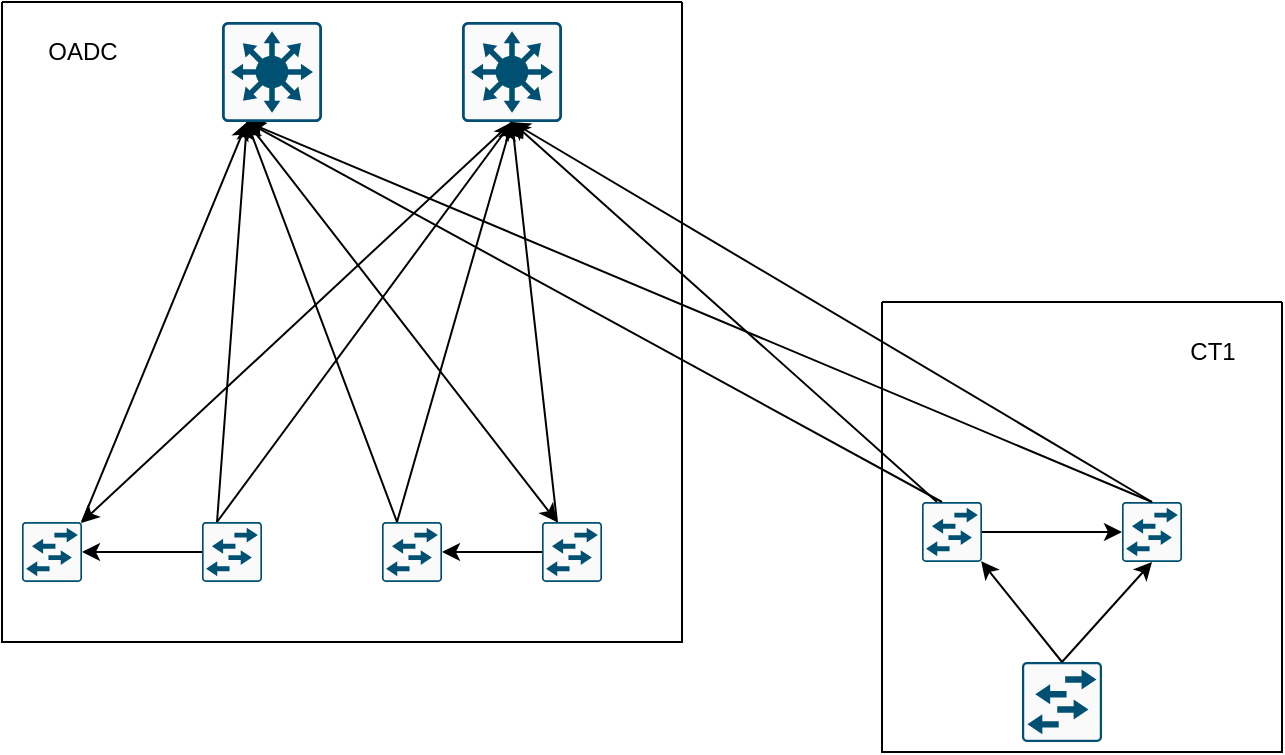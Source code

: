 <mxfile version="23.1.0" type="github">
  <diagram name="Page-1" id="Q0LoyKrV3J9ysYmMfXdR">
    <mxGraphModel dx="1034" dy="414" grid="1" gridSize="10" guides="1" tooltips="1" connect="1" arrows="1" fold="1" page="1" pageScale="1" pageWidth="850" pageHeight="1100" math="0" shadow="0">
      <root>
        <mxCell id="0" />
        <mxCell id="1" parent="0" />
        <mxCell id="Gw4MZhkR-fCk5zsimcMg-22" style="rounded=0;orthogonalLoop=1;jettySize=auto;html=1;entryX=0.25;entryY=1;entryDx=0;entryDy=0;entryPerimeter=0;" edge="1" parent="1" target="Gw4MZhkR-fCk5zsimcMg-14">
          <mxGeometry relative="1" as="geometry">
            <mxPoint x="170" y="110" as="targetPoint" />
            <mxPoint x="120" y="280" as="sourcePoint" />
          </mxGeometry>
        </mxCell>
        <mxCell id="Gw4MZhkR-fCk5zsimcMg-2" value="" style="sketch=0;points=[[0.015,0.015,0],[0.985,0.015,0],[0.985,0.985,0],[0.015,0.985,0],[0.25,0,0],[0.5,0,0],[0.75,0,0],[1,0.25,0],[1,0.5,0],[1,0.75,0],[0.75,1,0],[0.5,1,0],[0.25,1,0],[0,0.75,0],[0,0.5,0],[0,0.25,0]];verticalLabelPosition=bottom;html=1;verticalAlign=top;aspect=fixed;align=center;pointerEvents=1;shape=mxgraph.cisco19.rect;prIcon=workgroup_switch;fillColor=#FAFAFA;strokeColor=#005073;" vertex="1" parent="1">
          <mxGeometry x="90" y="280" width="30" height="30" as="geometry" />
        </mxCell>
        <mxCell id="Gw4MZhkR-fCk5zsimcMg-20" style="rounded=0;orthogonalLoop=1;jettySize=auto;html=1;exitX=0.25;exitY=0;exitDx=0;exitDy=0;exitPerimeter=0;entryX=0.25;entryY=1;entryDx=0;entryDy=0;entryPerimeter=0;" edge="1" parent="1" source="Gw4MZhkR-fCk5zsimcMg-3" target="Gw4MZhkR-fCk5zsimcMg-14">
          <mxGeometry relative="1" as="geometry">
            <mxPoint x="170" y="110" as="targetPoint" />
          </mxGeometry>
        </mxCell>
        <mxCell id="Gw4MZhkR-fCk5zsimcMg-3" value="" style="sketch=0;points=[[0.015,0.015,0],[0.985,0.015,0],[0.985,0.985,0],[0.015,0.985,0],[0.25,0,0],[0.5,0,0],[0.75,0,0],[1,0.25,0],[1,0.5,0],[1,0.75,0],[0.75,1,0],[0.5,1,0],[0.25,1,0],[0,0.75,0],[0,0.5,0],[0,0.25,0]];verticalLabelPosition=bottom;html=1;verticalAlign=top;aspect=fixed;align=center;pointerEvents=1;shape=mxgraph.cisco19.rect;prIcon=workgroup_switch;fillColor=#FAFAFA;strokeColor=#005073;" vertex="1" parent="1">
          <mxGeometry x="270" y="280" width="30" height="30" as="geometry" />
        </mxCell>
        <mxCell id="Gw4MZhkR-fCk5zsimcMg-18" style="rounded=0;orthogonalLoop=1;jettySize=auto;html=1;exitX=0.25;exitY=0;exitDx=0;exitDy=0;exitPerimeter=0;entryX=0.5;entryY=1;entryDx=0;entryDy=0;entryPerimeter=0;" edge="1" parent="1" source="Gw4MZhkR-fCk5zsimcMg-4" target="Gw4MZhkR-fCk5zsimcMg-13">
          <mxGeometry relative="1" as="geometry">
            <mxPoint x="260" y="170" as="targetPoint" />
          </mxGeometry>
        </mxCell>
        <mxCell id="Gw4MZhkR-fCk5zsimcMg-4" value="" style="sketch=0;points=[[0.015,0.015,0],[0.985,0.015,0],[0.985,0.985,0],[0.015,0.985,0],[0.25,0,0],[0.5,0,0],[0.75,0,0],[1,0.25,0],[1,0.5,0],[1,0.75,0],[0.75,1,0],[0.5,1,0],[0.25,1,0],[0,0.75,0],[0,0.5,0],[0,0.25,0]];verticalLabelPosition=bottom;html=1;verticalAlign=top;aspect=fixed;align=center;pointerEvents=1;shape=mxgraph.cisco19.rect;prIcon=workgroup_switch;fillColor=#FAFAFA;strokeColor=#005073;" vertex="1" parent="1">
          <mxGeometry x="350" y="280" width="30" height="30" as="geometry" />
        </mxCell>
        <UserObject label="" linkTarget="_blank" id="Gw4MZhkR-fCk5zsimcMg-16">
          <mxCell style="rounded=0;orthogonalLoop=1;jettySize=auto;html=1;exitX=0.25;exitY=0;exitDx=0;exitDy=0;exitPerimeter=0;entryX=0.5;entryY=1;entryDx=0;entryDy=0;entryPerimeter=0;" edge="1" parent="1" source="Gw4MZhkR-fCk5zsimcMg-5" target="Gw4MZhkR-fCk5zsimcMg-13">
            <mxGeometry relative="1" as="geometry">
              <mxPoint x="250" y="100" as="targetPoint" />
            </mxGeometry>
          </mxCell>
        </UserObject>
        <mxCell id="Gw4MZhkR-fCk5zsimcMg-21" style="rounded=0;orthogonalLoop=1;jettySize=auto;html=1;exitX=0.25;exitY=0;exitDx=0;exitDy=0;exitPerimeter=0;entryX=0.25;entryY=1;entryDx=0;entryDy=0;entryPerimeter=0;" edge="1" parent="1" source="Gw4MZhkR-fCk5zsimcMg-5" target="Gw4MZhkR-fCk5zsimcMg-14">
          <mxGeometry relative="1" as="geometry">
            <mxPoint x="170" y="110" as="targetPoint" />
          </mxGeometry>
        </mxCell>
        <mxCell id="Gw4MZhkR-fCk5zsimcMg-5" value="" style="sketch=0;points=[[0.015,0.015,0],[0.985,0.015,0],[0.985,0.985,0],[0.015,0.985,0],[0.25,0,0],[0.5,0,0],[0.75,0,0],[1,0.25,0],[1,0.5,0],[1,0.75,0],[0.75,1,0],[0.5,1,0],[0.25,1,0],[0,0.75,0],[0,0.5,0],[0,0.25,0]];verticalLabelPosition=bottom;html=1;verticalAlign=top;aspect=fixed;align=center;pointerEvents=1;shape=mxgraph.cisco19.rect;prIcon=workgroup_switch;fillColor=#FAFAFA;strokeColor=#005073;" vertex="1" parent="1">
          <mxGeometry x="180" y="280" width="30" height="30" as="geometry" />
        </mxCell>
        <mxCell id="Gw4MZhkR-fCk5zsimcMg-6" value="" style="sketch=0;points=[[0.015,0.015,0],[0.985,0.015,0],[0.985,0.985,0],[0.015,0.985,0],[0.25,0,0],[0.5,0,0],[0.75,0,0],[1,0.25,0],[1,0.5,0],[1,0.75,0],[0.75,1,0],[0.5,1,0],[0.25,1,0],[0,0.75,0],[0,0.5,0],[0,0.25,0]];verticalLabelPosition=bottom;html=1;verticalAlign=top;aspect=fixed;align=center;pointerEvents=1;shape=mxgraph.cisco19.rect;prIcon=workgroup_switch;fillColor=#FAFAFA;strokeColor=#005073;" vertex="1" parent="1">
          <mxGeometry x="640" y="270" width="30" height="30" as="geometry" />
        </mxCell>
        <mxCell id="Gw4MZhkR-fCk5zsimcMg-7" value="" style="sketch=0;points=[[0.015,0.015,0],[0.985,0.015,0],[0.985,0.985,0],[0.015,0.985,0],[0.25,0,0],[0.5,0,0],[0.75,0,0],[1,0.25,0],[1,0.5,0],[1,0.75,0],[0.75,1,0],[0.5,1,0],[0.25,1,0],[0,0.75,0],[0,0.5,0],[0,0.25,0]];verticalLabelPosition=bottom;html=1;verticalAlign=top;aspect=fixed;align=center;pointerEvents=1;shape=mxgraph.cisco19.rect;prIcon=workgroup_switch;fillColor=#FAFAFA;strokeColor=#005073;" vertex="1" parent="1">
          <mxGeometry x="540" y="270" width="30" height="30" as="geometry" />
        </mxCell>
        <mxCell id="Gw4MZhkR-fCk5zsimcMg-13" value="" style="sketch=0;points=[[0.015,0.015,0],[0.985,0.015,0],[0.985,0.985,0],[0.015,0.985,0],[0.25,0,0],[0.5,0,0],[0.75,0,0],[1,0.25,0],[1,0.5,0],[1,0.75,0],[0.75,1,0],[0.5,1,0],[0.25,1,0],[0,0.75,0],[0,0.5,0],[0,0.25,0]];verticalLabelPosition=bottom;html=1;verticalAlign=top;aspect=fixed;align=center;pointerEvents=1;shape=mxgraph.cisco19.rect;prIcon=l3_switch;fillColor=#FAFAFA;strokeColor=#005073;" vertex="1" parent="1">
          <mxGeometry x="310" y="30" width="50" height="50" as="geometry" />
        </mxCell>
        <mxCell id="Gw4MZhkR-fCk5zsimcMg-15" style="rounded=0;orthogonalLoop=1;jettySize=auto;html=1;exitX=0.5;exitY=1;exitDx=0;exitDy=0;exitPerimeter=0;entryX=0.985;entryY=0.015;entryDx=0;entryDy=0;entryPerimeter=0;" edge="1" parent="1" source="Gw4MZhkR-fCk5zsimcMg-13" target="Gw4MZhkR-fCk5zsimcMg-2">
          <mxGeometry relative="1" as="geometry" />
        </mxCell>
        <mxCell id="Gw4MZhkR-fCk5zsimcMg-17" style="rounded=0;orthogonalLoop=1;jettySize=auto;html=1;exitX=0.25;exitY=0;exitDx=0;exitDy=0;exitPerimeter=0;entryX=0.5;entryY=1;entryDx=0;entryDy=0;entryPerimeter=0;" edge="1" parent="1" source="Gw4MZhkR-fCk5zsimcMg-3" target="Gw4MZhkR-fCk5zsimcMg-13">
          <mxGeometry relative="1" as="geometry">
            <mxPoint x="330" y="90" as="targetPoint" />
          </mxGeometry>
        </mxCell>
        <mxCell id="Gw4MZhkR-fCk5zsimcMg-19" style="rounded=0;orthogonalLoop=1;jettySize=auto;html=1;exitX=0.25;exitY=1;exitDx=0;exitDy=0;exitPerimeter=0;entryX=0.25;entryY=0;entryDx=0;entryDy=0;entryPerimeter=0;" edge="1" parent="1" source="Gw4MZhkR-fCk5zsimcMg-14" target="Gw4MZhkR-fCk5zsimcMg-4">
          <mxGeometry relative="1" as="geometry" />
        </mxCell>
        <mxCell id="Gw4MZhkR-fCk5zsimcMg-24" style="rounded=0;orthogonalLoop=1;jettySize=auto;html=1;exitX=0.25;exitY=0;exitDx=0;exitDy=0;exitPerimeter=0;entryX=0.5;entryY=1;entryDx=0;entryDy=0;entryPerimeter=0;" edge="1" parent="1" source="Gw4MZhkR-fCk5zsimcMg-7" target="Gw4MZhkR-fCk5zsimcMg-13">
          <mxGeometry relative="1" as="geometry" />
        </mxCell>
        <mxCell id="Gw4MZhkR-fCk5zsimcMg-29" style="rounded=0;orthogonalLoop=1;jettySize=auto;html=1;exitX=0.5;exitY=0;exitDx=0;exitDy=0;exitPerimeter=0;entryX=0.25;entryY=1;entryDx=0;entryDy=0;entryPerimeter=0;" edge="1" parent="1" source="Gw4MZhkR-fCk5zsimcMg-6" target="Gw4MZhkR-fCk5zsimcMg-14">
          <mxGeometry relative="1" as="geometry" />
        </mxCell>
        <mxCell id="Gw4MZhkR-fCk5zsimcMg-30" style="rounded=0;orthogonalLoop=1;jettySize=auto;html=1;exitX=0.5;exitY=0;exitDx=0;exitDy=0;exitPerimeter=0;entryX=0.5;entryY=1;entryDx=0;entryDy=0;entryPerimeter=0;" edge="1" parent="1" source="Gw4MZhkR-fCk5zsimcMg-6" target="Gw4MZhkR-fCk5zsimcMg-13">
          <mxGeometry relative="1" as="geometry" />
        </mxCell>
        <mxCell id="Gw4MZhkR-fCk5zsimcMg-31" style="rounded=0;orthogonalLoop=1;jettySize=auto;html=1;entryX=0.25;entryY=1;entryDx=0;entryDy=0;entryPerimeter=0;" edge="1" parent="1" target="Gw4MZhkR-fCk5zsimcMg-14">
          <mxGeometry relative="1" as="geometry">
            <mxPoint x="550" y="270" as="sourcePoint" />
          </mxGeometry>
        </mxCell>
        <mxCell id="Gw4MZhkR-fCk5zsimcMg-32" value="" style="sketch=0;points=[[0.015,0.015,0],[0.985,0.015,0],[0.985,0.985,0],[0.015,0.985,0],[0.25,0,0],[0.5,0,0],[0.75,0,0],[1,0.25,0],[1,0.5,0],[1,0.75,0],[0.75,1,0],[0.5,1,0],[0.25,1,0],[0,0.75,0],[0,0.5,0],[0,0.25,0]];verticalLabelPosition=bottom;html=1;verticalAlign=top;aspect=fixed;align=center;pointerEvents=1;shape=mxgraph.cisco19.rect;prIcon=workgroup_switch;fillColor=#FAFAFA;strokeColor=#005073;" vertex="1" parent="1">
          <mxGeometry x="590" y="350" width="40" height="40" as="geometry" />
        </mxCell>
        <mxCell id="Gw4MZhkR-fCk5zsimcMg-33" style="rounded=0;orthogonalLoop=1;jettySize=auto;html=1;exitX=0.5;exitY=0;exitDx=0;exitDy=0;exitPerimeter=0;entryX=0.985;entryY=0.985;entryDx=0;entryDy=0;entryPerimeter=0;" edge="1" parent="1" source="Gw4MZhkR-fCk5zsimcMg-32" target="Gw4MZhkR-fCk5zsimcMg-7">
          <mxGeometry relative="1" as="geometry" />
        </mxCell>
        <mxCell id="Gw4MZhkR-fCk5zsimcMg-34" style="rounded=0;orthogonalLoop=1;jettySize=auto;html=1;exitX=0.5;exitY=0;exitDx=0;exitDy=0;exitPerimeter=0;entryX=0.5;entryY=1;entryDx=0;entryDy=0;entryPerimeter=0;" edge="1" parent="1" source="Gw4MZhkR-fCk5zsimcMg-32" target="Gw4MZhkR-fCk5zsimcMg-6">
          <mxGeometry relative="1" as="geometry" />
        </mxCell>
        <mxCell id="Gw4MZhkR-fCk5zsimcMg-35" style="edgeStyle=orthogonalEdgeStyle;rounded=0;orthogonalLoop=1;jettySize=auto;html=1;exitX=1;exitY=0.5;exitDx=0;exitDy=0;exitPerimeter=0;entryX=0;entryY=0.5;entryDx=0;entryDy=0;entryPerimeter=0;" edge="1" parent="1" source="Gw4MZhkR-fCk5zsimcMg-7" target="Gw4MZhkR-fCk5zsimcMg-6">
          <mxGeometry relative="1" as="geometry" />
        </mxCell>
        <mxCell id="Gw4MZhkR-fCk5zsimcMg-36" style="rounded=0;orthogonalLoop=1;jettySize=auto;html=1;exitX=0;exitY=0.5;exitDx=0;exitDy=0;exitPerimeter=0;entryX=1;entryY=0.5;entryDx=0;entryDy=0;entryPerimeter=0;" edge="1" parent="1" source="Gw4MZhkR-fCk5zsimcMg-4" target="Gw4MZhkR-fCk5zsimcMg-3">
          <mxGeometry relative="1" as="geometry" />
        </mxCell>
        <mxCell id="Gw4MZhkR-fCk5zsimcMg-37" style="edgeStyle=orthogonalEdgeStyle;rounded=0;orthogonalLoop=1;jettySize=auto;html=1;exitX=0;exitY=0.5;exitDx=0;exitDy=0;exitPerimeter=0;entryX=1;entryY=0.5;entryDx=0;entryDy=0;entryPerimeter=0;" edge="1" parent="1" source="Gw4MZhkR-fCk5zsimcMg-5" target="Gw4MZhkR-fCk5zsimcMg-2">
          <mxGeometry relative="1" as="geometry" />
        </mxCell>
        <mxCell id="Gw4MZhkR-fCk5zsimcMg-39" value="" style="swimlane;startSize=0;" vertex="1" parent="1">
          <mxGeometry x="80" y="20" width="340" height="320" as="geometry" />
        </mxCell>
        <mxCell id="Gw4MZhkR-fCk5zsimcMg-40" value="OADC" style="text;html=1;align=center;verticalAlign=middle;resizable=0;points=[];autosize=1;strokeColor=none;fillColor=none;" vertex="1" parent="Gw4MZhkR-fCk5zsimcMg-39">
          <mxGeometry x="10" y="10" width="60" height="30" as="geometry" />
        </mxCell>
        <mxCell id="Gw4MZhkR-fCk5zsimcMg-14" value="" style="sketch=0;points=[[0.015,0.015,0],[0.985,0.015,0],[0.985,0.985,0],[0.015,0.985,0],[0.25,0,0],[0.5,0,0],[0.75,0,0],[1,0.25,0],[1,0.5,0],[1,0.75,0],[0.75,1,0],[0.5,1,0],[0.25,1,0],[0,0.75,0],[0,0.5,0],[0,0.25,0]];verticalLabelPosition=bottom;html=1;verticalAlign=top;aspect=fixed;align=center;pointerEvents=1;shape=mxgraph.cisco19.rect;prIcon=l3_switch;fillColor=#FAFAFA;strokeColor=#005073;" vertex="1" parent="Gw4MZhkR-fCk5zsimcMg-39">
          <mxGeometry x="110" y="10" width="50" height="50" as="geometry" />
        </mxCell>
        <mxCell id="Gw4MZhkR-fCk5zsimcMg-41" value="" style="swimlane;startSize=0;" vertex="1" parent="1">
          <mxGeometry x="520" y="170" width="200" height="225" as="geometry" />
        </mxCell>
        <mxCell id="Gw4MZhkR-fCk5zsimcMg-42" value="CT1" style="text;html=1;align=center;verticalAlign=middle;resizable=0;points=[];autosize=1;strokeColor=none;fillColor=none;" vertex="1" parent="Gw4MZhkR-fCk5zsimcMg-41">
          <mxGeometry x="140" y="10" width="50" height="30" as="geometry" />
        </mxCell>
      </root>
    </mxGraphModel>
  </diagram>
</mxfile>
